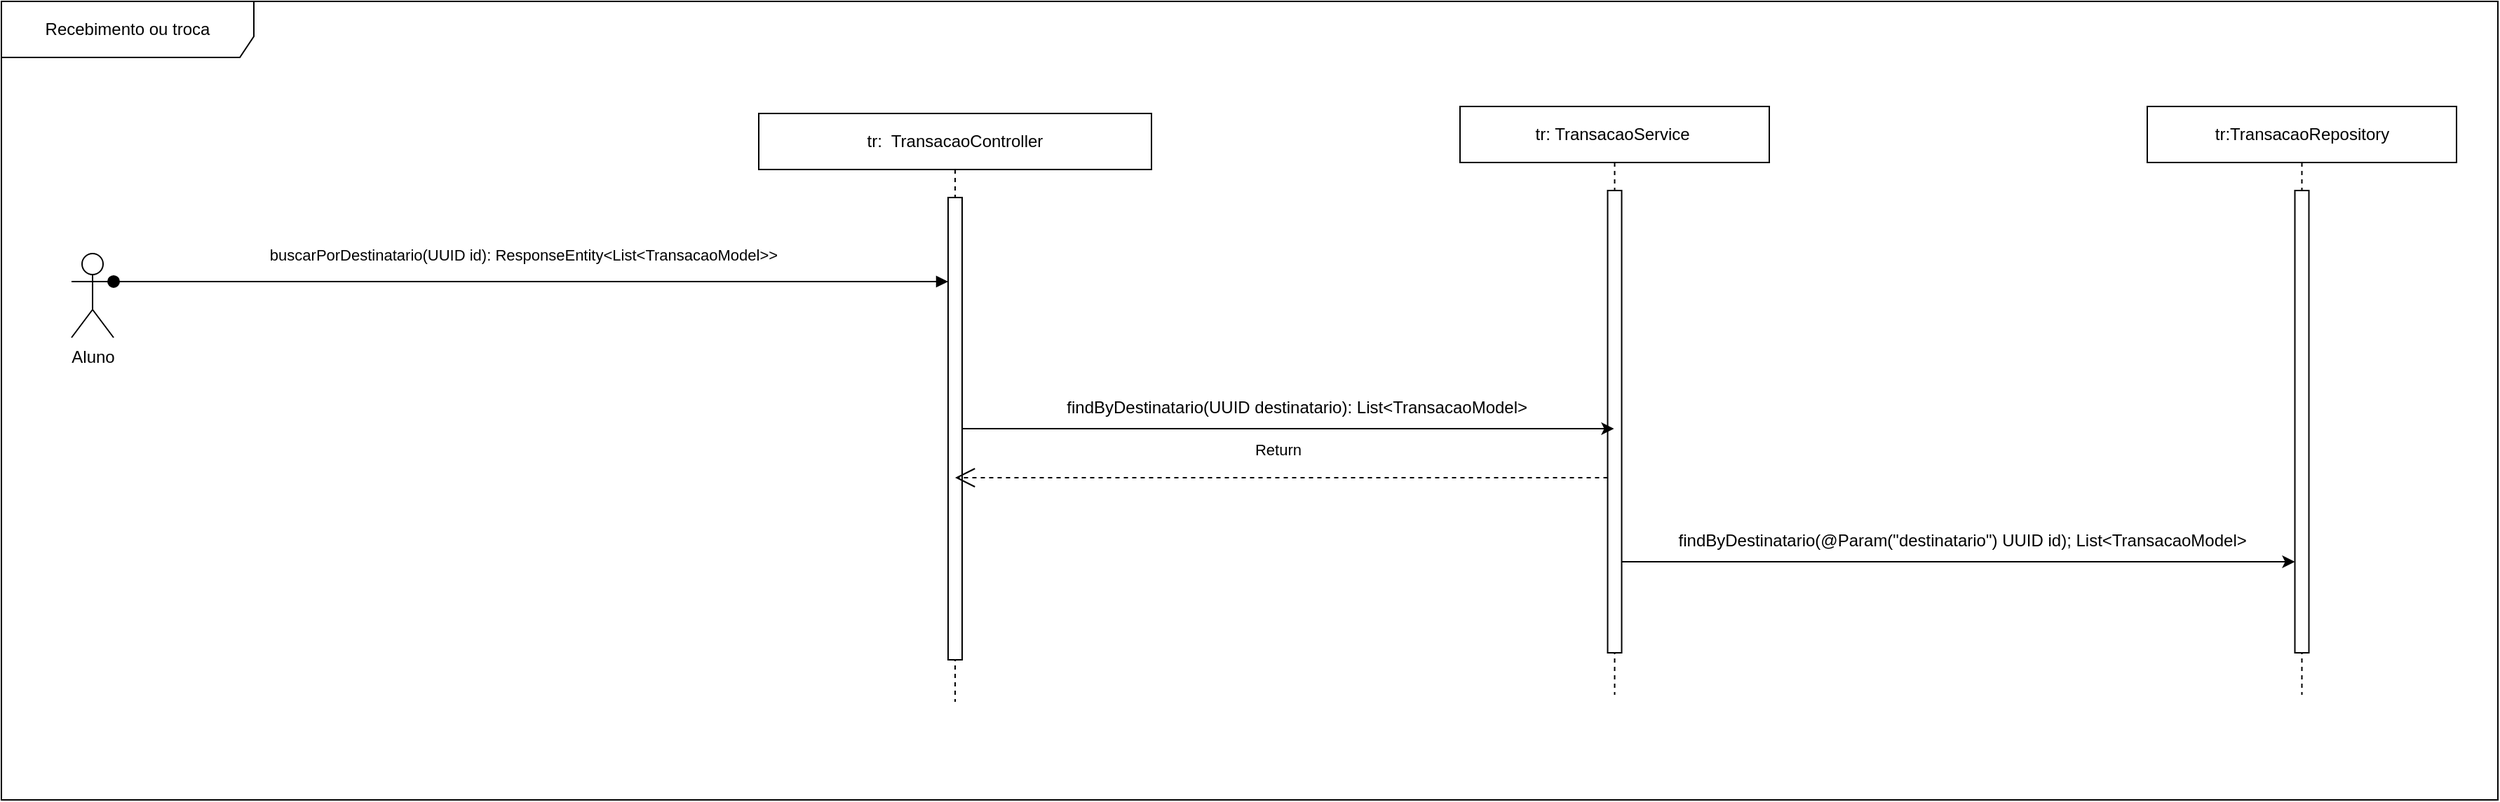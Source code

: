 <mxfile version="21.3.7" type="github">
  <diagram name="Page-1" id="2YBvvXClWsGukQMizWep">
    <mxGraphModel dx="2450" dy="607" grid="1" gridSize="10" guides="1" tooltips="1" connect="1" arrows="1" fold="1" page="1" pageScale="1" pageWidth="850" pageHeight="1100" math="0" shadow="0">
      <root>
        <mxCell id="0" />
        <mxCell id="1" parent="0" />
        <mxCell id="SqmqARdED-hJMlYGhAiN-31" value="Aluno" style="shape=umlActor;verticalLabelPosition=bottom;verticalAlign=top;html=1;outlineConnect=0;" parent="1" vertex="1">
          <mxGeometry x="-430" y="200" width="30" height="60" as="geometry" />
        </mxCell>
        <mxCell id="SqmqARdED-hJMlYGhAiN-32" value="tr:&amp;nbsp; TransacaoController" style="shape=umlLifeline;perimeter=lifelinePerimeter;whiteSpace=wrap;html=1;container=0;dropTarget=0;collapsible=0;recursiveResize=0;outlineConnect=0;portConstraint=eastwest;newEdgeStyle={&quot;edgeStyle&quot;:&quot;elbowEdgeStyle&quot;,&quot;elbow&quot;:&quot;vertical&quot;,&quot;curved&quot;:0,&quot;rounded&quot;:0};" parent="1" vertex="1">
          <mxGeometry x="60" y="100" width="280" height="420" as="geometry" />
        </mxCell>
        <mxCell id="SqmqARdED-hJMlYGhAiN-33" value="" style="html=1;points=[];perimeter=orthogonalPerimeter;outlineConnect=0;targetShapes=umlLifeline;portConstraint=eastwest;newEdgeStyle={&quot;edgeStyle&quot;:&quot;elbowEdgeStyle&quot;,&quot;elbow&quot;:&quot;vertical&quot;,&quot;curved&quot;:0,&quot;rounded&quot;:0};" parent="SqmqARdED-hJMlYGhAiN-32" vertex="1">
          <mxGeometry x="135" y="60" width="10" height="330" as="geometry" />
        </mxCell>
        <mxCell id="SqmqARdED-hJMlYGhAiN-34" value="buscarPorDestinatario(UUID id): ResponseEntity&amp;lt;List&amp;lt;TransacaoModel&amp;gt;&amp;gt;" style="html=1;verticalAlign=bottom;startArrow=oval;endArrow=block;startSize=8;edgeStyle=elbowEdgeStyle;elbow=vertical;curved=0;rounded=0;exitX=1;exitY=0.333;exitDx=0;exitDy=0;exitPerimeter=0;" parent="1" source="SqmqARdED-hJMlYGhAiN-31" target="SqmqARdED-hJMlYGhAiN-33" edge="1">
          <mxGeometry x="-0.018" y="10" relative="1" as="geometry">
            <mxPoint x="10" y="390" as="sourcePoint" />
            <mxPoint x="210" y="220" as="targetPoint" />
            <Array as="points">
              <mxPoint x="50" y="220" />
              <mxPoint y="240" />
            </Array>
            <mxPoint as="offset" />
          </mxGeometry>
        </mxCell>
        <mxCell id="SqmqARdED-hJMlYGhAiN-35" value="tr: TransacaoService&amp;nbsp;" style="shape=umlLifeline;perimeter=lifelinePerimeter;whiteSpace=wrap;html=1;container=0;dropTarget=0;collapsible=0;recursiveResize=0;outlineConnect=0;portConstraint=eastwest;newEdgeStyle={&quot;edgeStyle&quot;:&quot;elbowEdgeStyle&quot;,&quot;elbow&quot;:&quot;vertical&quot;,&quot;curved&quot;:0,&quot;rounded&quot;:0};" parent="1" vertex="1">
          <mxGeometry x="560" y="95" width="220.5" height="420" as="geometry" />
        </mxCell>
        <mxCell id="SqmqARdED-hJMlYGhAiN-36" value="" style="html=1;points=[];perimeter=orthogonalPerimeter;outlineConnect=0;targetShapes=umlLifeline;portConstraint=eastwest;newEdgeStyle={&quot;edgeStyle&quot;:&quot;elbowEdgeStyle&quot;,&quot;elbow&quot;:&quot;vertical&quot;,&quot;curved&quot;:0,&quot;rounded&quot;:0};" parent="SqmqARdED-hJMlYGhAiN-35" vertex="1">
          <mxGeometry x="105.25" y="60" width="10" height="330" as="geometry" />
        </mxCell>
        <mxCell id="SqmqARdED-hJMlYGhAiN-38" style="edgeStyle=elbowEdgeStyle;rounded=0;orthogonalLoop=1;jettySize=auto;html=1;elbow=vertical;curved=0;" parent="1" source="SqmqARdED-hJMlYGhAiN-33" target="SqmqARdED-hJMlYGhAiN-35" edge="1">
          <mxGeometry relative="1" as="geometry" />
        </mxCell>
        <mxCell id="SqmqARdED-hJMlYGhAiN-39" value="findByDestinatario(UUID destinatario):&amp;nbsp;List&amp;lt;TransacaoModel&amp;gt;&amp;nbsp;" style="text;html=1;align=center;verticalAlign=middle;resizable=0;points=[];autosize=1;strokeColor=none;fillColor=none;" parent="1" vertex="1">
          <mxGeometry x="265" y="295" width="360" height="30" as="geometry" />
        </mxCell>
        <mxCell id="tae8RekhbDJZjGjQk9bk-1" value="tr:TransacaoRepository" style="shape=umlLifeline;perimeter=lifelinePerimeter;whiteSpace=wrap;html=1;container=0;dropTarget=0;collapsible=0;recursiveResize=0;outlineConnect=0;portConstraint=eastwest;newEdgeStyle={&quot;edgeStyle&quot;:&quot;elbowEdgeStyle&quot;,&quot;elbow&quot;:&quot;vertical&quot;,&quot;curved&quot;:0,&quot;rounded&quot;:0};" parent="1" vertex="1">
          <mxGeometry x="1050" y="95" width="220.5" height="420" as="geometry" />
        </mxCell>
        <mxCell id="tae8RekhbDJZjGjQk9bk-2" value="" style="html=1;points=[];perimeter=orthogonalPerimeter;outlineConnect=0;targetShapes=umlLifeline;portConstraint=eastwest;newEdgeStyle={&quot;edgeStyle&quot;:&quot;elbowEdgeStyle&quot;,&quot;elbow&quot;:&quot;vertical&quot;,&quot;curved&quot;:0,&quot;rounded&quot;:0};" parent="tae8RekhbDJZjGjQk9bk-1" vertex="1">
          <mxGeometry x="105.25" y="60" width="10" height="330" as="geometry" />
        </mxCell>
        <mxCell id="tae8RekhbDJZjGjQk9bk-3" style="edgeStyle=elbowEdgeStyle;rounded=0;orthogonalLoop=1;jettySize=auto;html=1;elbow=vertical;curved=0;" parent="1" source="SqmqARdED-hJMlYGhAiN-36" target="tae8RekhbDJZjGjQk9bk-2" edge="1">
          <mxGeometry relative="1" as="geometry">
            <mxPoint x="215" y="335" as="sourcePoint" />
            <mxPoint x="680" y="335" as="targetPoint" />
            <Array as="points">
              <mxPoint x="860" y="420" />
            </Array>
          </mxGeometry>
        </mxCell>
        <mxCell id="tae8RekhbDJZjGjQk9bk-6" value="findByDestinatario(@Param(&quot;destinatario&quot;) UUID id); List&amp;lt;TransacaoModel&amp;gt;&amp;nbsp;" style="text;html=1;strokeColor=none;fillColor=none;align=center;verticalAlign=middle;whiteSpace=wrap;rounded=0;" parent="1" vertex="1">
          <mxGeometry x="710" y="390" width="420" height="30" as="geometry" />
        </mxCell>
        <mxCell id="tae8RekhbDJZjGjQk9bk-4" value="Return" style="endArrow=open;endSize=12;dashed=1;html=1;rounded=0;" parent="1" source="SqmqARdED-hJMlYGhAiN-36" target="SqmqARdED-hJMlYGhAiN-32" edge="1">
          <mxGeometry x="0.01" y="-20" width="160" relative="1" as="geometry">
            <mxPoint x="910" y="350" as="sourcePoint" />
            <mxPoint x="1070" y="350" as="targetPoint" />
            <Array as="points">
              <mxPoint x="430" y="360" />
            </Array>
            <mxPoint as="offset" />
          </mxGeometry>
        </mxCell>
        <mxCell id="BmhdE5B8ZWabFLqVJc3m-2" value="Recebimento ou troca" style="shape=umlFrame;whiteSpace=wrap;html=1;pointerEvents=0;width=180;height=40;" vertex="1" parent="1">
          <mxGeometry x="-480" y="20" width="1780" height="570" as="geometry" />
        </mxCell>
      </root>
    </mxGraphModel>
  </diagram>
</mxfile>
